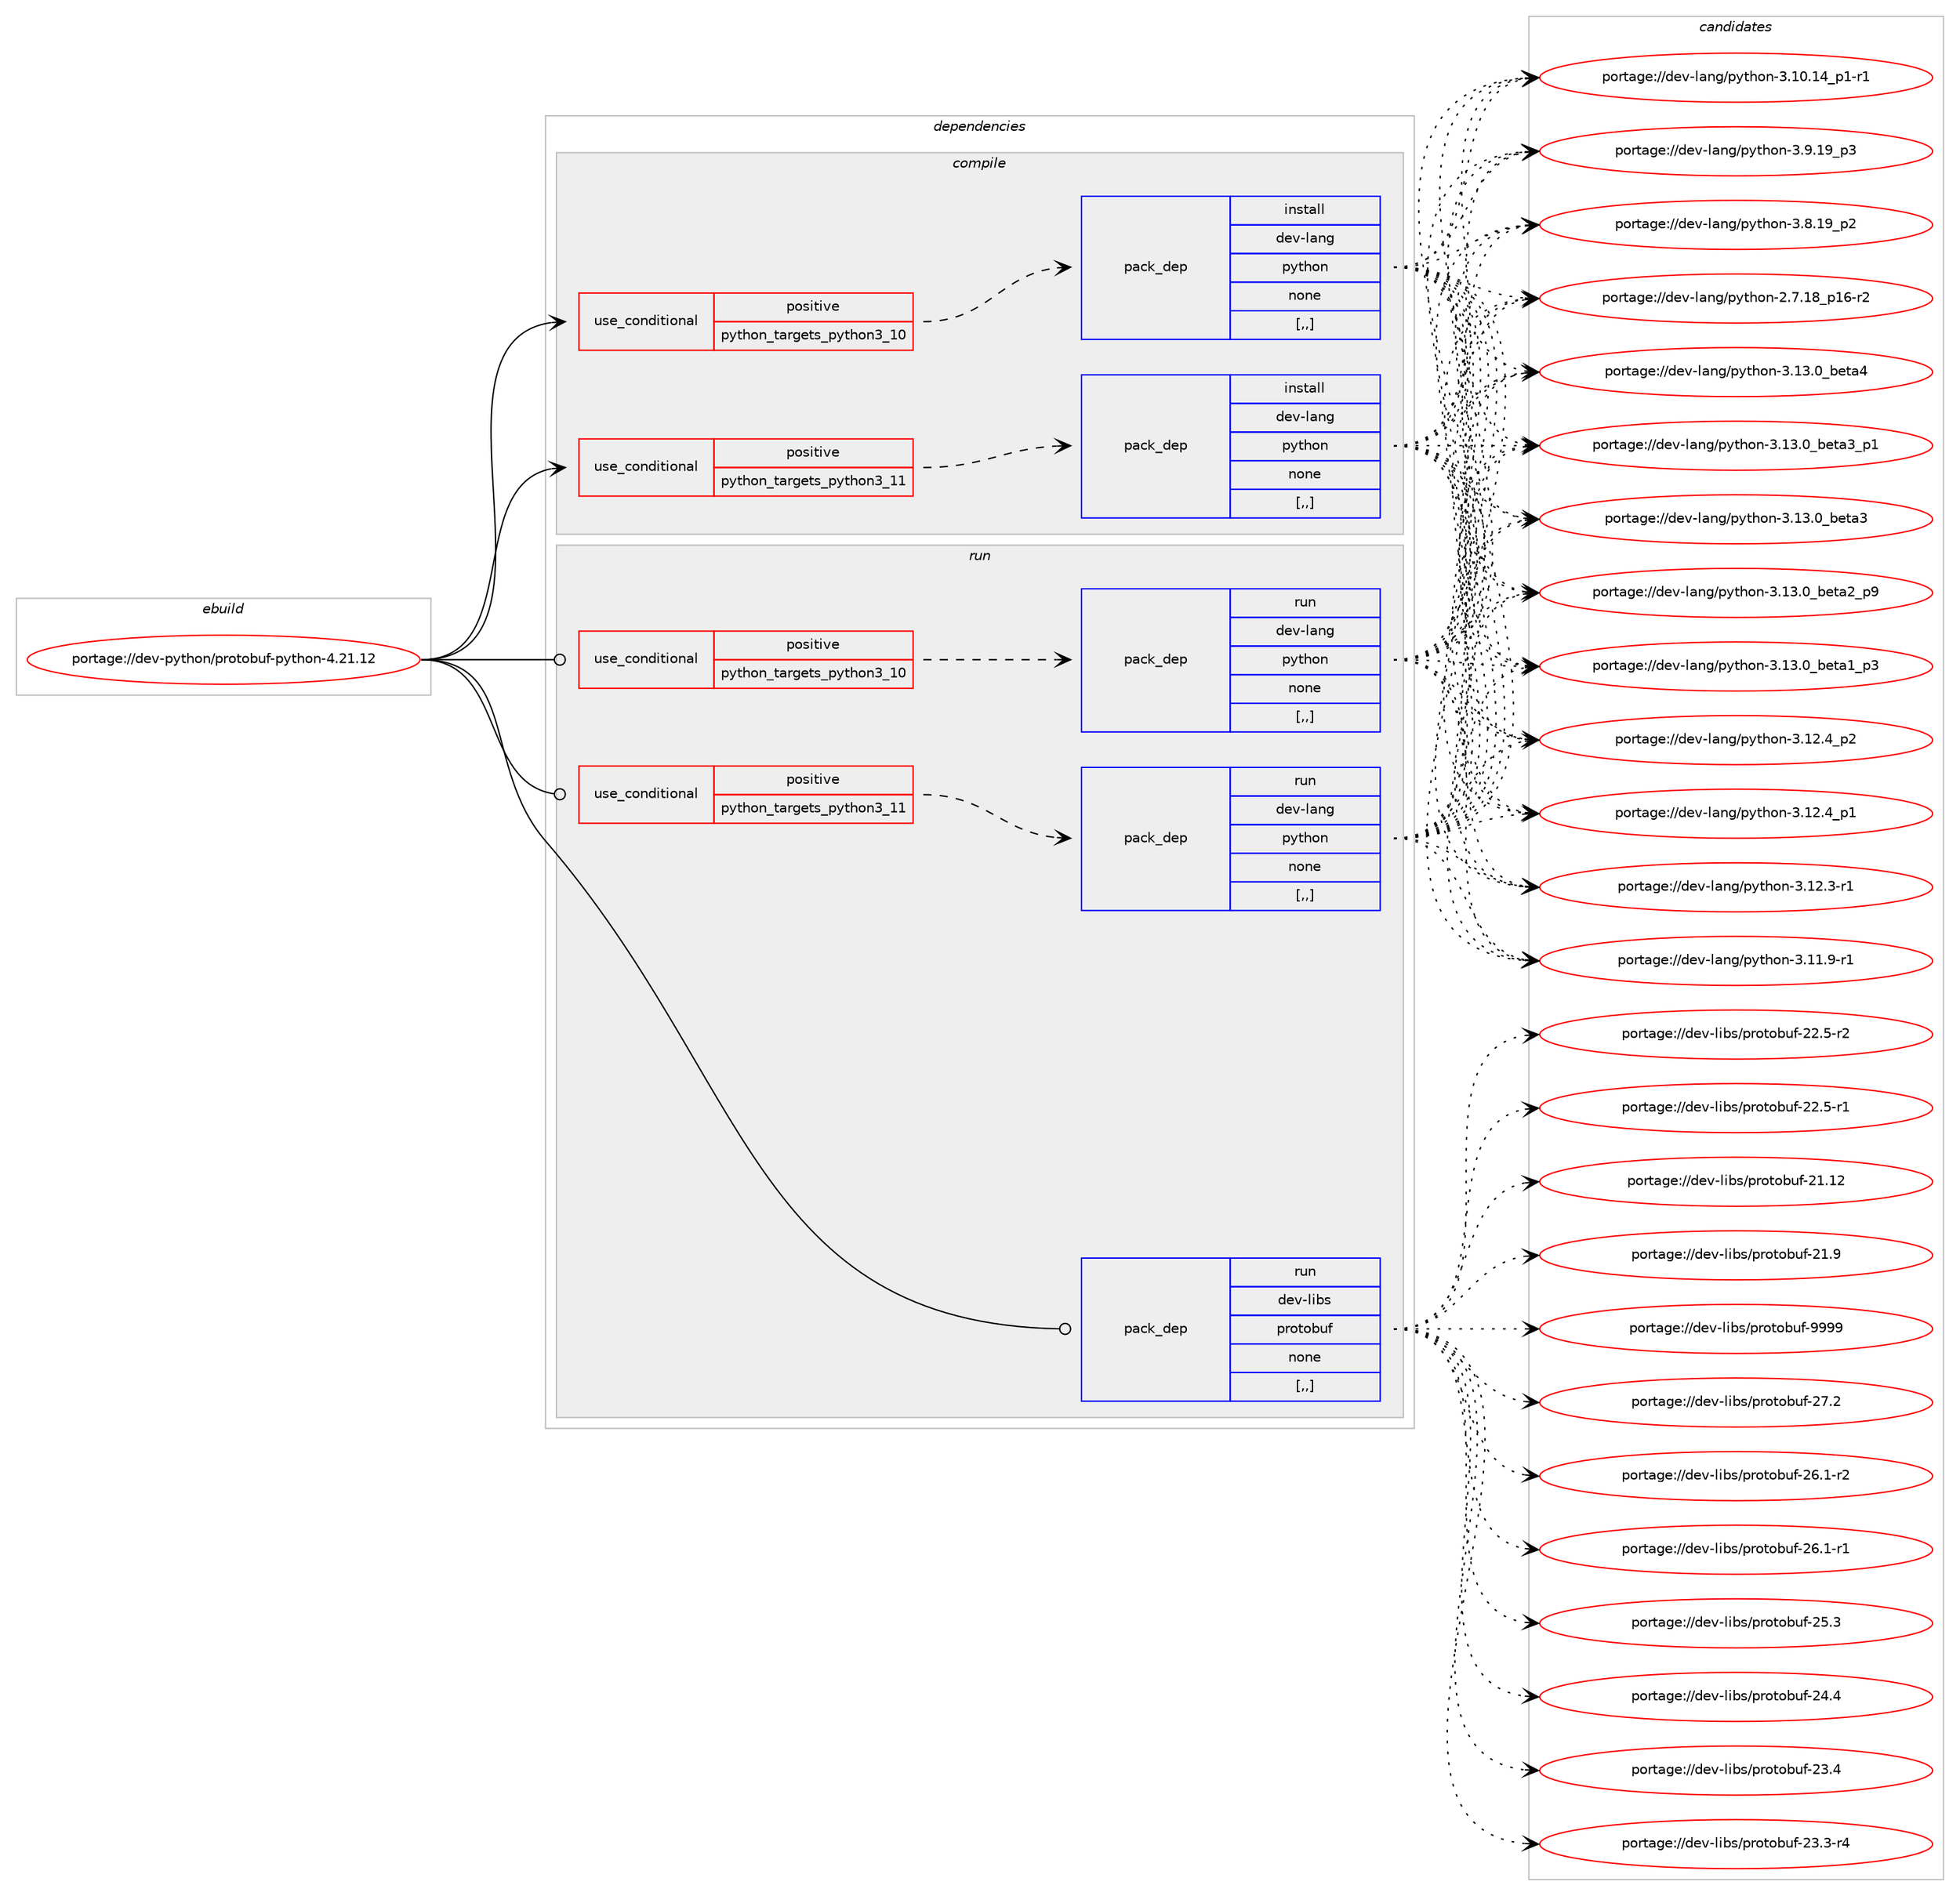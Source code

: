 digraph prolog {

# *************
# Graph options
# *************

newrank=true;
concentrate=true;
compound=true;
graph [rankdir=LR,fontname=Helvetica,fontsize=10,ranksep=1.5];#, ranksep=2.5, nodesep=0.2];
edge  [arrowhead=vee];
node  [fontname=Helvetica,fontsize=10];

# **********
# The ebuild
# **********

subgraph cluster_leftcol {
color=gray;
label=<<i>ebuild</i>>;
id [label="portage://dev-python/protobuf-python-4.21.12", color=red, width=4, href="../dev-python/protobuf-python-4.21.12.svg"];
}

# ****************
# The dependencies
# ****************

subgraph cluster_midcol {
color=gray;
label=<<i>dependencies</i>>;
subgraph cluster_compile {
fillcolor="#eeeeee";
style=filled;
label=<<i>compile</i>>;
subgraph cond36398 {
dependency155490 [label=<<TABLE BORDER="0" CELLBORDER="1" CELLSPACING="0" CELLPADDING="4"><TR><TD ROWSPAN="3" CELLPADDING="10">use_conditional</TD></TR><TR><TD>positive</TD></TR><TR><TD>python_targets_python3_10</TD></TR></TABLE>>, shape=none, color=red];
subgraph pack117841 {
dependency155491 [label=<<TABLE BORDER="0" CELLBORDER="1" CELLSPACING="0" CELLPADDING="4" WIDTH="220"><TR><TD ROWSPAN="6" CELLPADDING="30">pack_dep</TD></TR><TR><TD WIDTH="110">install</TD></TR><TR><TD>dev-lang</TD></TR><TR><TD>python</TD></TR><TR><TD>none</TD></TR><TR><TD>[,,]</TD></TR></TABLE>>, shape=none, color=blue];
}
dependency155490:e -> dependency155491:w [weight=20,style="dashed",arrowhead="vee"];
}
id:e -> dependency155490:w [weight=20,style="solid",arrowhead="vee"];
subgraph cond36399 {
dependency155492 [label=<<TABLE BORDER="0" CELLBORDER="1" CELLSPACING="0" CELLPADDING="4"><TR><TD ROWSPAN="3" CELLPADDING="10">use_conditional</TD></TR><TR><TD>positive</TD></TR><TR><TD>python_targets_python3_11</TD></TR></TABLE>>, shape=none, color=red];
subgraph pack117842 {
dependency155493 [label=<<TABLE BORDER="0" CELLBORDER="1" CELLSPACING="0" CELLPADDING="4" WIDTH="220"><TR><TD ROWSPAN="6" CELLPADDING="30">pack_dep</TD></TR><TR><TD WIDTH="110">install</TD></TR><TR><TD>dev-lang</TD></TR><TR><TD>python</TD></TR><TR><TD>none</TD></TR><TR><TD>[,,]</TD></TR></TABLE>>, shape=none, color=blue];
}
dependency155492:e -> dependency155493:w [weight=20,style="dashed",arrowhead="vee"];
}
id:e -> dependency155492:w [weight=20,style="solid",arrowhead="vee"];
}
subgraph cluster_compileandrun {
fillcolor="#eeeeee";
style=filled;
label=<<i>compile and run</i>>;
}
subgraph cluster_run {
fillcolor="#eeeeee";
style=filled;
label=<<i>run</i>>;
subgraph cond36400 {
dependency155494 [label=<<TABLE BORDER="0" CELLBORDER="1" CELLSPACING="0" CELLPADDING="4"><TR><TD ROWSPAN="3" CELLPADDING="10">use_conditional</TD></TR><TR><TD>positive</TD></TR><TR><TD>python_targets_python3_10</TD></TR></TABLE>>, shape=none, color=red];
subgraph pack117843 {
dependency155495 [label=<<TABLE BORDER="0" CELLBORDER="1" CELLSPACING="0" CELLPADDING="4" WIDTH="220"><TR><TD ROWSPAN="6" CELLPADDING="30">pack_dep</TD></TR><TR><TD WIDTH="110">run</TD></TR><TR><TD>dev-lang</TD></TR><TR><TD>python</TD></TR><TR><TD>none</TD></TR><TR><TD>[,,]</TD></TR></TABLE>>, shape=none, color=blue];
}
dependency155494:e -> dependency155495:w [weight=20,style="dashed",arrowhead="vee"];
}
id:e -> dependency155494:w [weight=20,style="solid",arrowhead="odot"];
subgraph cond36401 {
dependency155496 [label=<<TABLE BORDER="0" CELLBORDER="1" CELLSPACING="0" CELLPADDING="4"><TR><TD ROWSPAN="3" CELLPADDING="10">use_conditional</TD></TR><TR><TD>positive</TD></TR><TR><TD>python_targets_python3_11</TD></TR></TABLE>>, shape=none, color=red];
subgraph pack117844 {
dependency155497 [label=<<TABLE BORDER="0" CELLBORDER="1" CELLSPACING="0" CELLPADDING="4" WIDTH="220"><TR><TD ROWSPAN="6" CELLPADDING="30">pack_dep</TD></TR><TR><TD WIDTH="110">run</TD></TR><TR><TD>dev-lang</TD></TR><TR><TD>python</TD></TR><TR><TD>none</TD></TR><TR><TD>[,,]</TD></TR></TABLE>>, shape=none, color=blue];
}
dependency155496:e -> dependency155497:w [weight=20,style="dashed",arrowhead="vee"];
}
id:e -> dependency155496:w [weight=20,style="solid",arrowhead="odot"];
subgraph pack117845 {
dependency155498 [label=<<TABLE BORDER="0" CELLBORDER="1" CELLSPACING="0" CELLPADDING="4" WIDTH="220"><TR><TD ROWSPAN="6" CELLPADDING="30">pack_dep</TD></TR><TR><TD WIDTH="110">run</TD></TR><TR><TD>dev-libs</TD></TR><TR><TD>protobuf</TD></TR><TR><TD>none</TD></TR><TR><TD>[,,]</TD></TR></TABLE>>, shape=none, color=blue];
}
id:e -> dependency155498:w [weight=20,style="solid",arrowhead="odot"];
}
}

# **************
# The candidates
# **************

subgraph cluster_choices {
rank=same;
color=gray;
label=<<i>candidates</i>>;

subgraph choice117841 {
color=black;
nodesep=1;
choice1001011184510897110103471121211161041111104551464951464895981011169752 [label="portage://dev-lang/python-3.13.0_beta4", color=red, width=4,href="../dev-lang/python-3.13.0_beta4.svg"];
choice10010111845108971101034711212111610411111045514649514648959810111697519511249 [label="portage://dev-lang/python-3.13.0_beta3_p1", color=red, width=4,href="../dev-lang/python-3.13.0_beta3_p1.svg"];
choice1001011184510897110103471121211161041111104551464951464895981011169751 [label="portage://dev-lang/python-3.13.0_beta3", color=red, width=4,href="../dev-lang/python-3.13.0_beta3.svg"];
choice10010111845108971101034711212111610411111045514649514648959810111697509511257 [label="portage://dev-lang/python-3.13.0_beta2_p9", color=red, width=4,href="../dev-lang/python-3.13.0_beta2_p9.svg"];
choice10010111845108971101034711212111610411111045514649514648959810111697499511251 [label="portage://dev-lang/python-3.13.0_beta1_p3", color=red, width=4,href="../dev-lang/python-3.13.0_beta1_p3.svg"];
choice100101118451089711010347112121116104111110455146495046529511250 [label="portage://dev-lang/python-3.12.4_p2", color=red, width=4,href="../dev-lang/python-3.12.4_p2.svg"];
choice100101118451089711010347112121116104111110455146495046529511249 [label="portage://dev-lang/python-3.12.4_p1", color=red, width=4,href="../dev-lang/python-3.12.4_p1.svg"];
choice100101118451089711010347112121116104111110455146495046514511449 [label="portage://dev-lang/python-3.12.3-r1", color=red, width=4,href="../dev-lang/python-3.12.3-r1.svg"];
choice100101118451089711010347112121116104111110455146494946574511449 [label="portage://dev-lang/python-3.11.9-r1", color=red, width=4,href="../dev-lang/python-3.11.9-r1.svg"];
choice100101118451089711010347112121116104111110455146494846495295112494511449 [label="portage://dev-lang/python-3.10.14_p1-r1", color=red, width=4,href="../dev-lang/python-3.10.14_p1-r1.svg"];
choice100101118451089711010347112121116104111110455146574649579511251 [label="portage://dev-lang/python-3.9.19_p3", color=red, width=4,href="../dev-lang/python-3.9.19_p3.svg"];
choice100101118451089711010347112121116104111110455146564649579511250 [label="portage://dev-lang/python-3.8.19_p2", color=red, width=4,href="../dev-lang/python-3.8.19_p2.svg"];
choice100101118451089711010347112121116104111110455046554649569511249544511450 [label="portage://dev-lang/python-2.7.18_p16-r2", color=red, width=4,href="../dev-lang/python-2.7.18_p16-r2.svg"];
dependency155491:e -> choice1001011184510897110103471121211161041111104551464951464895981011169752:w [style=dotted,weight="100"];
dependency155491:e -> choice10010111845108971101034711212111610411111045514649514648959810111697519511249:w [style=dotted,weight="100"];
dependency155491:e -> choice1001011184510897110103471121211161041111104551464951464895981011169751:w [style=dotted,weight="100"];
dependency155491:e -> choice10010111845108971101034711212111610411111045514649514648959810111697509511257:w [style=dotted,weight="100"];
dependency155491:e -> choice10010111845108971101034711212111610411111045514649514648959810111697499511251:w [style=dotted,weight="100"];
dependency155491:e -> choice100101118451089711010347112121116104111110455146495046529511250:w [style=dotted,weight="100"];
dependency155491:e -> choice100101118451089711010347112121116104111110455146495046529511249:w [style=dotted,weight="100"];
dependency155491:e -> choice100101118451089711010347112121116104111110455146495046514511449:w [style=dotted,weight="100"];
dependency155491:e -> choice100101118451089711010347112121116104111110455146494946574511449:w [style=dotted,weight="100"];
dependency155491:e -> choice100101118451089711010347112121116104111110455146494846495295112494511449:w [style=dotted,weight="100"];
dependency155491:e -> choice100101118451089711010347112121116104111110455146574649579511251:w [style=dotted,weight="100"];
dependency155491:e -> choice100101118451089711010347112121116104111110455146564649579511250:w [style=dotted,weight="100"];
dependency155491:e -> choice100101118451089711010347112121116104111110455046554649569511249544511450:w [style=dotted,weight="100"];
}
subgraph choice117842 {
color=black;
nodesep=1;
choice1001011184510897110103471121211161041111104551464951464895981011169752 [label="portage://dev-lang/python-3.13.0_beta4", color=red, width=4,href="../dev-lang/python-3.13.0_beta4.svg"];
choice10010111845108971101034711212111610411111045514649514648959810111697519511249 [label="portage://dev-lang/python-3.13.0_beta3_p1", color=red, width=4,href="../dev-lang/python-3.13.0_beta3_p1.svg"];
choice1001011184510897110103471121211161041111104551464951464895981011169751 [label="portage://dev-lang/python-3.13.0_beta3", color=red, width=4,href="../dev-lang/python-3.13.0_beta3.svg"];
choice10010111845108971101034711212111610411111045514649514648959810111697509511257 [label="portage://dev-lang/python-3.13.0_beta2_p9", color=red, width=4,href="../dev-lang/python-3.13.0_beta2_p9.svg"];
choice10010111845108971101034711212111610411111045514649514648959810111697499511251 [label="portage://dev-lang/python-3.13.0_beta1_p3", color=red, width=4,href="../dev-lang/python-3.13.0_beta1_p3.svg"];
choice100101118451089711010347112121116104111110455146495046529511250 [label="portage://dev-lang/python-3.12.4_p2", color=red, width=4,href="../dev-lang/python-3.12.4_p2.svg"];
choice100101118451089711010347112121116104111110455146495046529511249 [label="portage://dev-lang/python-3.12.4_p1", color=red, width=4,href="../dev-lang/python-3.12.4_p1.svg"];
choice100101118451089711010347112121116104111110455146495046514511449 [label="portage://dev-lang/python-3.12.3-r1", color=red, width=4,href="../dev-lang/python-3.12.3-r1.svg"];
choice100101118451089711010347112121116104111110455146494946574511449 [label="portage://dev-lang/python-3.11.9-r1", color=red, width=4,href="../dev-lang/python-3.11.9-r1.svg"];
choice100101118451089711010347112121116104111110455146494846495295112494511449 [label="portage://dev-lang/python-3.10.14_p1-r1", color=red, width=4,href="../dev-lang/python-3.10.14_p1-r1.svg"];
choice100101118451089711010347112121116104111110455146574649579511251 [label="portage://dev-lang/python-3.9.19_p3", color=red, width=4,href="../dev-lang/python-3.9.19_p3.svg"];
choice100101118451089711010347112121116104111110455146564649579511250 [label="portage://dev-lang/python-3.8.19_p2", color=red, width=4,href="../dev-lang/python-3.8.19_p2.svg"];
choice100101118451089711010347112121116104111110455046554649569511249544511450 [label="portage://dev-lang/python-2.7.18_p16-r2", color=red, width=4,href="../dev-lang/python-2.7.18_p16-r2.svg"];
dependency155493:e -> choice1001011184510897110103471121211161041111104551464951464895981011169752:w [style=dotted,weight="100"];
dependency155493:e -> choice10010111845108971101034711212111610411111045514649514648959810111697519511249:w [style=dotted,weight="100"];
dependency155493:e -> choice1001011184510897110103471121211161041111104551464951464895981011169751:w [style=dotted,weight="100"];
dependency155493:e -> choice10010111845108971101034711212111610411111045514649514648959810111697509511257:w [style=dotted,weight="100"];
dependency155493:e -> choice10010111845108971101034711212111610411111045514649514648959810111697499511251:w [style=dotted,weight="100"];
dependency155493:e -> choice100101118451089711010347112121116104111110455146495046529511250:w [style=dotted,weight="100"];
dependency155493:e -> choice100101118451089711010347112121116104111110455146495046529511249:w [style=dotted,weight="100"];
dependency155493:e -> choice100101118451089711010347112121116104111110455146495046514511449:w [style=dotted,weight="100"];
dependency155493:e -> choice100101118451089711010347112121116104111110455146494946574511449:w [style=dotted,weight="100"];
dependency155493:e -> choice100101118451089711010347112121116104111110455146494846495295112494511449:w [style=dotted,weight="100"];
dependency155493:e -> choice100101118451089711010347112121116104111110455146574649579511251:w [style=dotted,weight="100"];
dependency155493:e -> choice100101118451089711010347112121116104111110455146564649579511250:w [style=dotted,weight="100"];
dependency155493:e -> choice100101118451089711010347112121116104111110455046554649569511249544511450:w [style=dotted,weight="100"];
}
subgraph choice117843 {
color=black;
nodesep=1;
choice1001011184510897110103471121211161041111104551464951464895981011169752 [label="portage://dev-lang/python-3.13.0_beta4", color=red, width=4,href="../dev-lang/python-3.13.0_beta4.svg"];
choice10010111845108971101034711212111610411111045514649514648959810111697519511249 [label="portage://dev-lang/python-3.13.0_beta3_p1", color=red, width=4,href="../dev-lang/python-3.13.0_beta3_p1.svg"];
choice1001011184510897110103471121211161041111104551464951464895981011169751 [label="portage://dev-lang/python-3.13.0_beta3", color=red, width=4,href="../dev-lang/python-3.13.0_beta3.svg"];
choice10010111845108971101034711212111610411111045514649514648959810111697509511257 [label="portage://dev-lang/python-3.13.0_beta2_p9", color=red, width=4,href="../dev-lang/python-3.13.0_beta2_p9.svg"];
choice10010111845108971101034711212111610411111045514649514648959810111697499511251 [label="portage://dev-lang/python-3.13.0_beta1_p3", color=red, width=4,href="../dev-lang/python-3.13.0_beta1_p3.svg"];
choice100101118451089711010347112121116104111110455146495046529511250 [label="portage://dev-lang/python-3.12.4_p2", color=red, width=4,href="../dev-lang/python-3.12.4_p2.svg"];
choice100101118451089711010347112121116104111110455146495046529511249 [label="portage://dev-lang/python-3.12.4_p1", color=red, width=4,href="../dev-lang/python-3.12.4_p1.svg"];
choice100101118451089711010347112121116104111110455146495046514511449 [label="portage://dev-lang/python-3.12.3-r1", color=red, width=4,href="../dev-lang/python-3.12.3-r1.svg"];
choice100101118451089711010347112121116104111110455146494946574511449 [label="portage://dev-lang/python-3.11.9-r1", color=red, width=4,href="../dev-lang/python-3.11.9-r1.svg"];
choice100101118451089711010347112121116104111110455146494846495295112494511449 [label="portage://dev-lang/python-3.10.14_p1-r1", color=red, width=4,href="../dev-lang/python-3.10.14_p1-r1.svg"];
choice100101118451089711010347112121116104111110455146574649579511251 [label="portage://dev-lang/python-3.9.19_p3", color=red, width=4,href="../dev-lang/python-3.9.19_p3.svg"];
choice100101118451089711010347112121116104111110455146564649579511250 [label="portage://dev-lang/python-3.8.19_p2", color=red, width=4,href="../dev-lang/python-3.8.19_p2.svg"];
choice100101118451089711010347112121116104111110455046554649569511249544511450 [label="portage://dev-lang/python-2.7.18_p16-r2", color=red, width=4,href="../dev-lang/python-2.7.18_p16-r2.svg"];
dependency155495:e -> choice1001011184510897110103471121211161041111104551464951464895981011169752:w [style=dotted,weight="100"];
dependency155495:e -> choice10010111845108971101034711212111610411111045514649514648959810111697519511249:w [style=dotted,weight="100"];
dependency155495:e -> choice1001011184510897110103471121211161041111104551464951464895981011169751:w [style=dotted,weight="100"];
dependency155495:e -> choice10010111845108971101034711212111610411111045514649514648959810111697509511257:w [style=dotted,weight="100"];
dependency155495:e -> choice10010111845108971101034711212111610411111045514649514648959810111697499511251:w [style=dotted,weight="100"];
dependency155495:e -> choice100101118451089711010347112121116104111110455146495046529511250:w [style=dotted,weight="100"];
dependency155495:e -> choice100101118451089711010347112121116104111110455146495046529511249:w [style=dotted,weight="100"];
dependency155495:e -> choice100101118451089711010347112121116104111110455146495046514511449:w [style=dotted,weight="100"];
dependency155495:e -> choice100101118451089711010347112121116104111110455146494946574511449:w [style=dotted,weight="100"];
dependency155495:e -> choice100101118451089711010347112121116104111110455146494846495295112494511449:w [style=dotted,weight="100"];
dependency155495:e -> choice100101118451089711010347112121116104111110455146574649579511251:w [style=dotted,weight="100"];
dependency155495:e -> choice100101118451089711010347112121116104111110455146564649579511250:w [style=dotted,weight="100"];
dependency155495:e -> choice100101118451089711010347112121116104111110455046554649569511249544511450:w [style=dotted,weight="100"];
}
subgraph choice117844 {
color=black;
nodesep=1;
choice1001011184510897110103471121211161041111104551464951464895981011169752 [label="portage://dev-lang/python-3.13.0_beta4", color=red, width=4,href="../dev-lang/python-3.13.0_beta4.svg"];
choice10010111845108971101034711212111610411111045514649514648959810111697519511249 [label="portage://dev-lang/python-3.13.0_beta3_p1", color=red, width=4,href="../dev-lang/python-3.13.0_beta3_p1.svg"];
choice1001011184510897110103471121211161041111104551464951464895981011169751 [label="portage://dev-lang/python-3.13.0_beta3", color=red, width=4,href="../dev-lang/python-3.13.0_beta3.svg"];
choice10010111845108971101034711212111610411111045514649514648959810111697509511257 [label="portage://dev-lang/python-3.13.0_beta2_p9", color=red, width=4,href="../dev-lang/python-3.13.0_beta2_p9.svg"];
choice10010111845108971101034711212111610411111045514649514648959810111697499511251 [label="portage://dev-lang/python-3.13.0_beta1_p3", color=red, width=4,href="../dev-lang/python-3.13.0_beta1_p3.svg"];
choice100101118451089711010347112121116104111110455146495046529511250 [label="portage://dev-lang/python-3.12.4_p2", color=red, width=4,href="../dev-lang/python-3.12.4_p2.svg"];
choice100101118451089711010347112121116104111110455146495046529511249 [label="portage://dev-lang/python-3.12.4_p1", color=red, width=4,href="../dev-lang/python-3.12.4_p1.svg"];
choice100101118451089711010347112121116104111110455146495046514511449 [label="portage://dev-lang/python-3.12.3-r1", color=red, width=4,href="../dev-lang/python-3.12.3-r1.svg"];
choice100101118451089711010347112121116104111110455146494946574511449 [label="portage://dev-lang/python-3.11.9-r1", color=red, width=4,href="../dev-lang/python-3.11.9-r1.svg"];
choice100101118451089711010347112121116104111110455146494846495295112494511449 [label="portage://dev-lang/python-3.10.14_p1-r1", color=red, width=4,href="../dev-lang/python-3.10.14_p1-r1.svg"];
choice100101118451089711010347112121116104111110455146574649579511251 [label="portage://dev-lang/python-3.9.19_p3", color=red, width=4,href="../dev-lang/python-3.9.19_p3.svg"];
choice100101118451089711010347112121116104111110455146564649579511250 [label="portage://dev-lang/python-3.8.19_p2", color=red, width=4,href="../dev-lang/python-3.8.19_p2.svg"];
choice100101118451089711010347112121116104111110455046554649569511249544511450 [label="portage://dev-lang/python-2.7.18_p16-r2", color=red, width=4,href="../dev-lang/python-2.7.18_p16-r2.svg"];
dependency155497:e -> choice1001011184510897110103471121211161041111104551464951464895981011169752:w [style=dotted,weight="100"];
dependency155497:e -> choice10010111845108971101034711212111610411111045514649514648959810111697519511249:w [style=dotted,weight="100"];
dependency155497:e -> choice1001011184510897110103471121211161041111104551464951464895981011169751:w [style=dotted,weight="100"];
dependency155497:e -> choice10010111845108971101034711212111610411111045514649514648959810111697509511257:w [style=dotted,weight="100"];
dependency155497:e -> choice10010111845108971101034711212111610411111045514649514648959810111697499511251:w [style=dotted,weight="100"];
dependency155497:e -> choice100101118451089711010347112121116104111110455146495046529511250:w [style=dotted,weight="100"];
dependency155497:e -> choice100101118451089711010347112121116104111110455146495046529511249:w [style=dotted,weight="100"];
dependency155497:e -> choice100101118451089711010347112121116104111110455146495046514511449:w [style=dotted,weight="100"];
dependency155497:e -> choice100101118451089711010347112121116104111110455146494946574511449:w [style=dotted,weight="100"];
dependency155497:e -> choice100101118451089711010347112121116104111110455146494846495295112494511449:w [style=dotted,weight="100"];
dependency155497:e -> choice100101118451089711010347112121116104111110455146574649579511251:w [style=dotted,weight="100"];
dependency155497:e -> choice100101118451089711010347112121116104111110455146564649579511250:w [style=dotted,weight="100"];
dependency155497:e -> choice100101118451089711010347112121116104111110455046554649569511249544511450:w [style=dotted,weight="100"];
}
subgraph choice117845 {
color=black;
nodesep=1;
choice100101118451081059811547112114111116111981171024557575757 [label="portage://dev-libs/protobuf-9999", color=red, width=4,href="../dev-libs/protobuf-9999.svg"];
choice100101118451081059811547112114111116111981171024550554650 [label="portage://dev-libs/protobuf-27.2", color=red, width=4,href="../dev-libs/protobuf-27.2.svg"];
choice1001011184510810598115471121141111161119811710245505446494511450 [label="portage://dev-libs/protobuf-26.1-r2", color=red, width=4,href="../dev-libs/protobuf-26.1-r2.svg"];
choice1001011184510810598115471121141111161119811710245505446494511449 [label="portage://dev-libs/protobuf-26.1-r1", color=red, width=4,href="../dev-libs/protobuf-26.1-r1.svg"];
choice100101118451081059811547112114111116111981171024550534651 [label="portage://dev-libs/protobuf-25.3", color=red, width=4,href="../dev-libs/protobuf-25.3.svg"];
choice100101118451081059811547112114111116111981171024550524652 [label="portage://dev-libs/protobuf-24.4", color=red, width=4,href="../dev-libs/protobuf-24.4.svg"];
choice100101118451081059811547112114111116111981171024550514652 [label="portage://dev-libs/protobuf-23.4", color=red, width=4,href="../dev-libs/protobuf-23.4.svg"];
choice1001011184510810598115471121141111161119811710245505146514511452 [label="portage://dev-libs/protobuf-23.3-r4", color=red, width=4,href="../dev-libs/protobuf-23.3-r4.svg"];
choice1001011184510810598115471121141111161119811710245505046534511450 [label="portage://dev-libs/protobuf-22.5-r2", color=red, width=4,href="../dev-libs/protobuf-22.5-r2.svg"];
choice1001011184510810598115471121141111161119811710245505046534511449 [label="portage://dev-libs/protobuf-22.5-r1", color=red, width=4,href="../dev-libs/protobuf-22.5-r1.svg"];
choice10010111845108105981154711211411111611198117102455049464950 [label="portage://dev-libs/protobuf-21.12", color=red, width=4,href="../dev-libs/protobuf-21.12.svg"];
choice100101118451081059811547112114111116111981171024550494657 [label="portage://dev-libs/protobuf-21.9", color=red, width=4,href="../dev-libs/protobuf-21.9.svg"];
dependency155498:e -> choice100101118451081059811547112114111116111981171024557575757:w [style=dotted,weight="100"];
dependency155498:e -> choice100101118451081059811547112114111116111981171024550554650:w [style=dotted,weight="100"];
dependency155498:e -> choice1001011184510810598115471121141111161119811710245505446494511450:w [style=dotted,weight="100"];
dependency155498:e -> choice1001011184510810598115471121141111161119811710245505446494511449:w [style=dotted,weight="100"];
dependency155498:e -> choice100101118451081059811547112114111116111981171024550534651:w [style=dotted,weight="100"];
dependency155498:e -> choice100101118451081059811547112114111116111981171024550524652:w [style=dotted,weight="100"];
dependency155498:e -> choice100101118451081059811547112114111116111981171024550514652:w [style=dotted,weight="100"];
dependency155498:e -> choice1001011184510810598115471121141111161119811710245505146514511452:w [style=dotted,weight="100"];
dependency155498:e -> choice1001011184510810598115471121141111161119811710245505046534511450:w [style=dotted,weight="100"];
dependency155498:e -> choice1001011184510810598115471121141111161119811710245505046534511449:w [style=dotted,weight="100"];
dependency155498:e -> choice10010111845108105981154711211411111611198117102455049464950:w [style=dotted,weight="100"];
dependency155498:e -> choice100101118451081059811547112114111116111981171024550494657:w [style=dotted,weight="100"];
}
}

}
